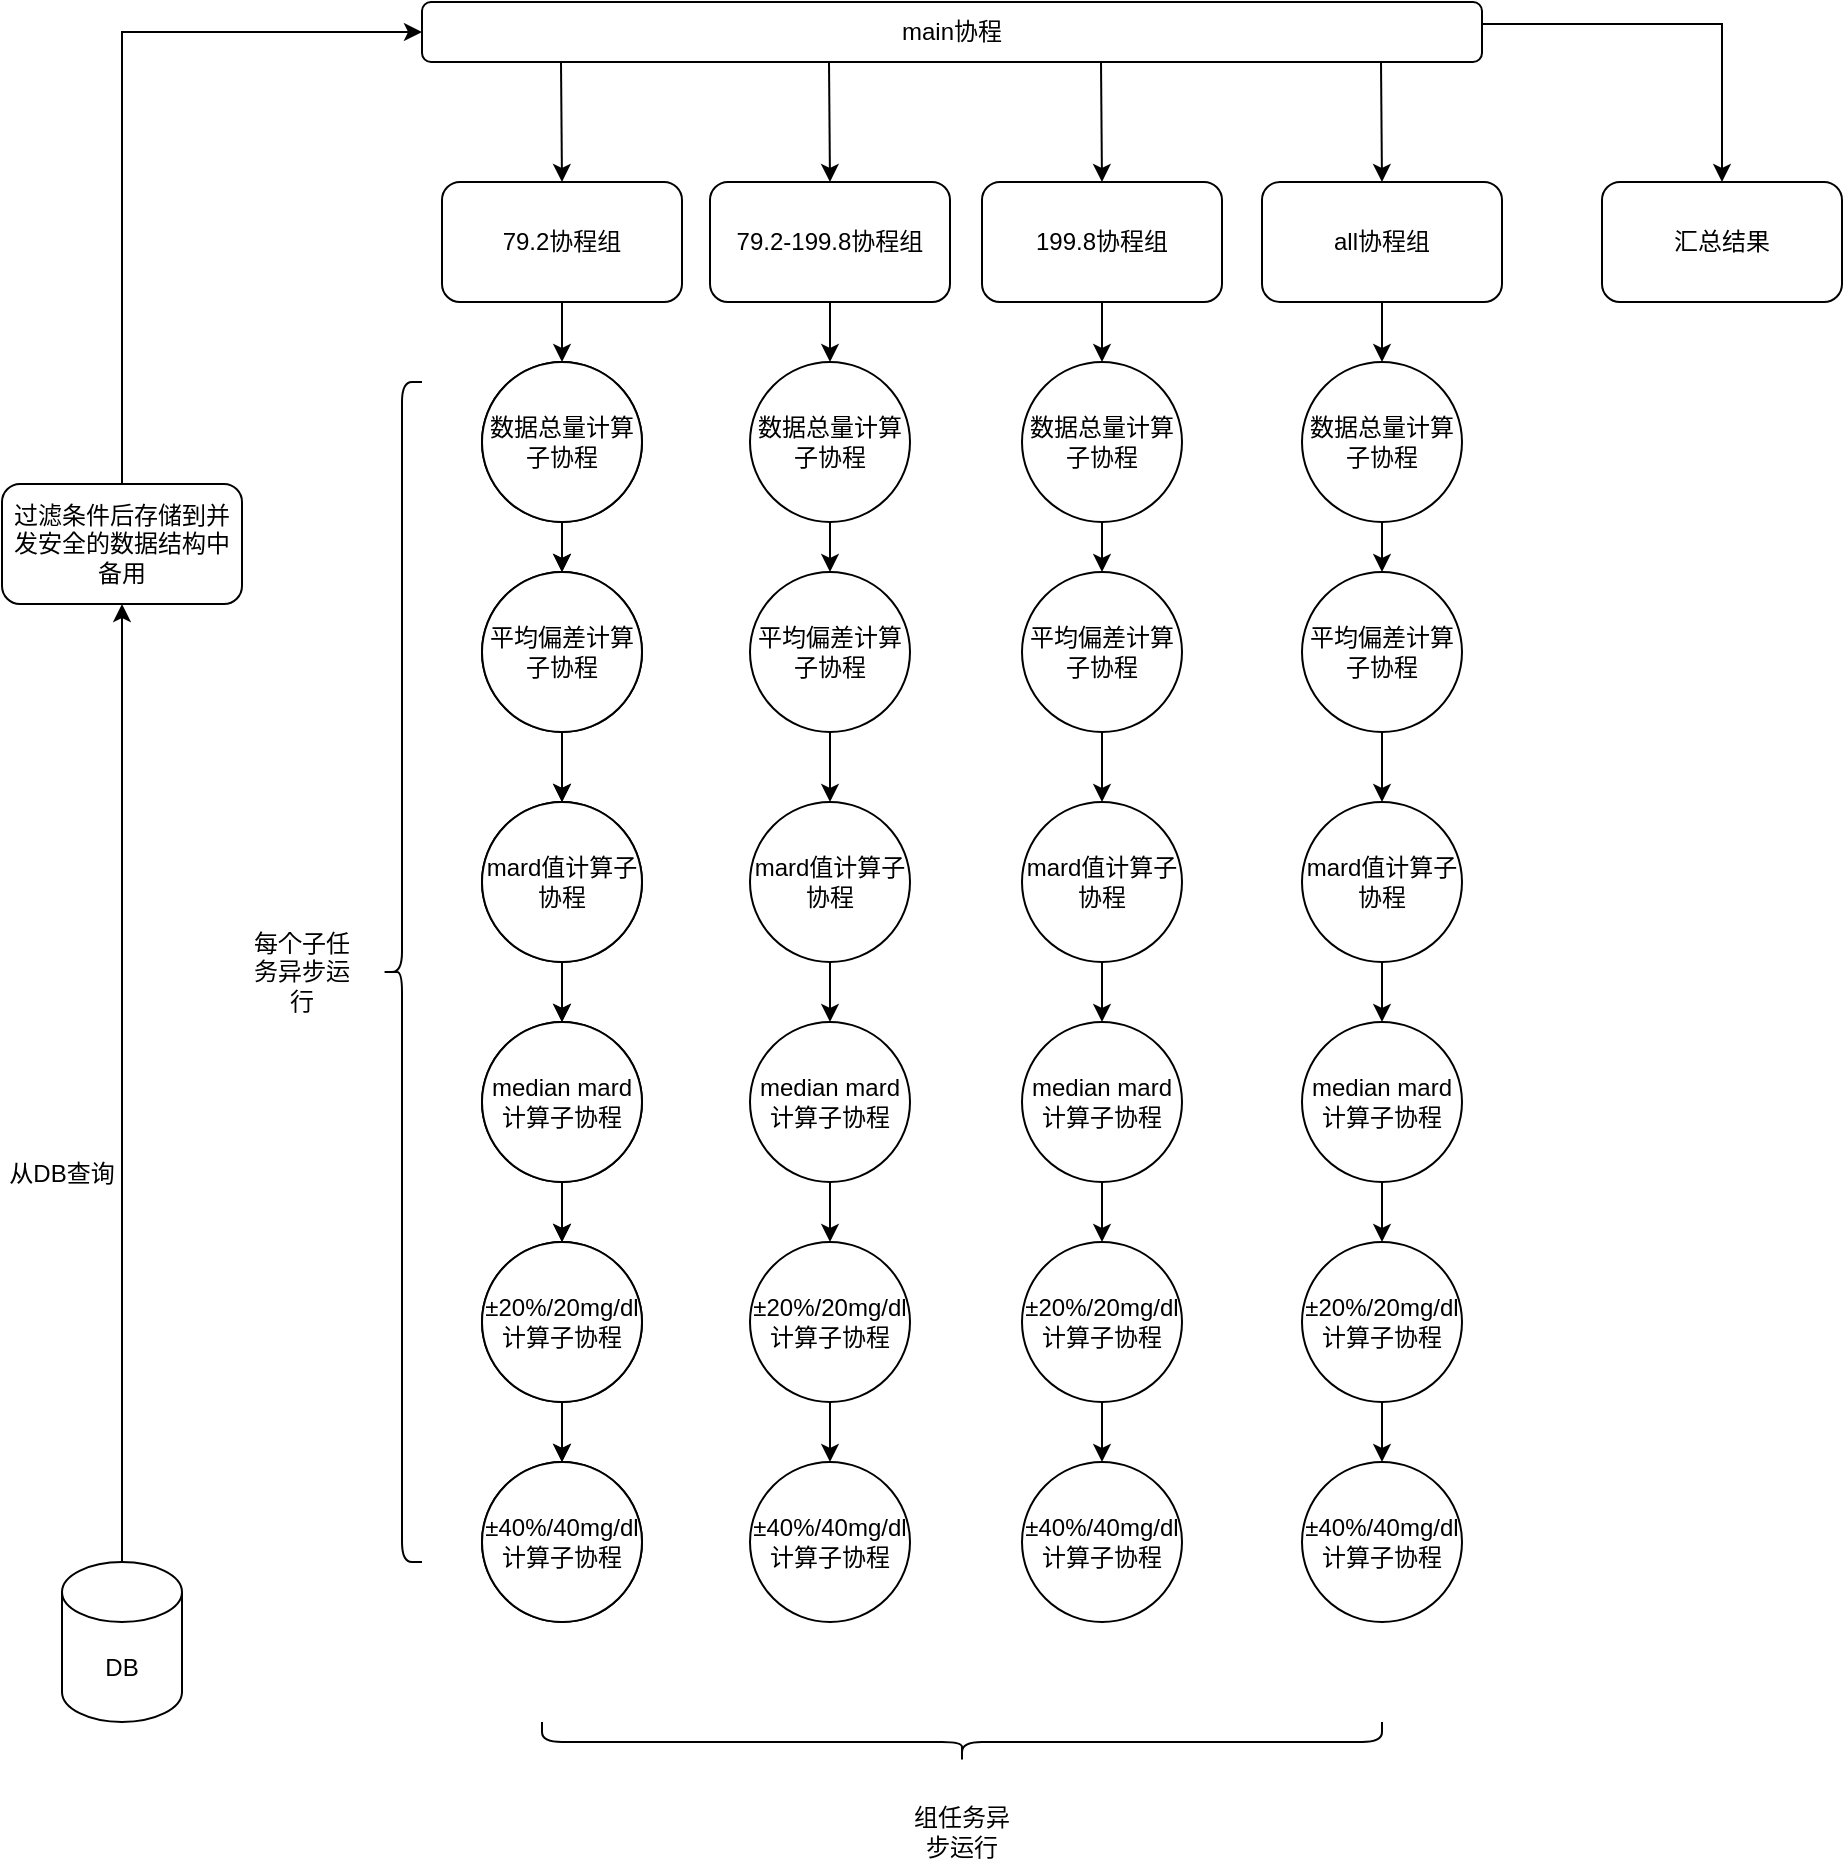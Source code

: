 <mxfile version="22.1.16" type="github">
  <diagram id="C5RBs43oDa-KdzZeNtuy" name="Page-1">
    <mxGraphModel dx="1360" dy="786" grid="1" gridSize="10" guides="1" tooltips="1" connect="1" arrows="1" fold="1" page="1" pageScale="1" pageWidth="827" pageHeight="1169" math="0" shadow="0">
      <root>
        <mxCell id="WIyWlLk6GJQsqaUBKTNV-0" />
        <mxCell id="WIyWlLk6GJQsqaUBKTNV-1" parent="WIyWlLk6GJQsqaUBKTNV-0" />
        <mxCell id="peSS8BjJkWD9wYSKXk7N-2" value="main协程" style="whiteSpace=wrap;html=1;rounded=1;glass=0;strokeWidth=1;shadow=0;" vertex="1" parent="WIyWlLk6GJQsqaUBKTNV-1">
          <mxGeometry x="350" y="89" width="530" height="30" as="geometry" />
        </mxCell>
        <mxCell id="peSS8BjJkWD9wYSKXk7N-28" value="" style="edgeStyle=orthogonalEdgeStyle;rounded=0;orthogonalLoop=1;jettySize=auto;html=1;" edge="1" parent="WIyWlLk6GJQsqaUBKTNV-1" source="peSS8BjJkWD9wYSKXk7N-4" target="peSS8BjJkWD9wYSKXk7N-27">
          <mxGeometry relative="1" as="geometry" />
        </mxCell>
        <mxCell id="peSS8BjJkWD9wYSKXk7N-4" value="79.2协程组" style="whiteSpace=wrap;html=1;rounded=1;glass=0;strokeWidth=1;shadow=0;" vertex="1" parent="WIyWlLk6GJQsqaUBKTNV-1">
          <mxGeometry x="360" y="179" width="120" height="60" as="geometry" />
        </mxCell>
        <mxCell id="peSS8BjJkWD9wYSKXk7N-85" value="" style="edgeStyle=orthogonalEdgeStyle;rounded=0;orthogonalLoop=1;jettySize=auto;html=1;" edge="1" parent="WIyWlLk6GJQsqaUBKTNV-1" source="peSS8BjJkWD9wYSKXk7N-6" target="peSS8BjJkWD9wYSKXk7N-51">
          <mxGeometry relative="1" as="geometry" />
        </mxCell>
        <mxCell id="peSS8BjJkWD9wYSKXk7N-6" value="79.2-199.8协程组" style="whiteSpace=wrap;html=1;rounded=1;glass=0;strokeWidth=1;shadow=0;" vertex="1" parent="WIyWlLk6GJQsqaUBKTNV-1">
          <mxGeometry x="494" y="179" width="120" height="60" as="geometry" />
        </mxCell>
        <mxCell id="peSS8BjJkWD9wYSKXk7N-86" value="" style="edgeStyle=orthogonalEdgeStyle;rounded=0;orthogonalLoop=1;jettySize=auto;html=1;" edge="1" parent="WIyWlLk6GJQsqaUBKTNV-1" source="peSS8BjJkWD9wYSKXk7N-7" target="peSS8BjJkWD9wYSKXk7N-62">
          <mxGeometry relative="1" as="geometry" />
        </mxCell>
        <mxCell id="peSS8BjJkWD9wYSKXk7N-7" value="199.8协程组" style="whiteSpace=wrap;html=1;rounded=1;glass=0;strokeWidth=1;shadow=0;" vertex="1" parent="WIyWlLk6GJQsqaUBKTNV-1">
          <mxGeometry x="630" y="179" width="120" height="60" as="geometry" />
        </mxCell>
        <mxCell id="peSS8BjJkWD9wYSKXk7N-87" value="" style="edgeStyle=orthogonalEdgeStyle;rounded=0;orthogonalLoop=1;jettySize=auto;html=1;" edge="1" parent="WIyWlLk6GJQsqaUBKTNV-1" source="peSS8BjJkWD9wYSKXk7N-8" target="peSS8BjJkWD9wYSKXk7N-84">
          <mxGeometry relative="1" as="geometry" />
        </mxCell>
        <mxCell id="peSS8BjJkWD9wYSKXk7N-8" value="all协程组" style="whiteSpace=wrap;html=1;rounded=1;glass=0;strokeWidth=1;shadow=0;" vertex="1" parent="WIyWlLk6GJQsqaUBKTNV-1">
          <mxGeometry x="770" y="179" width="120" height="60" as="geometry" />
        </mxCell>
        <mxCell id="peSS8BjJkWD9wYSKXk7N-30" value="" style="edgeStyle=orthogonalEdgeStyle;rounded=0;orthogonalLoop=1;jettySize=auto;html=1;" edge="1" parent="WIyWlLk6GJQsqaUBKTNV-1" source="peSS8BjJkWD9wYSKXk7N-27" target="peSS8BjJkWD9wYSKXk7N-29">
          <mxGeometry relative="1" as="geometry" />
        </mxCell>
        <mxCell id="peSS8BjJkWD9wYSKXk7N-27" value="数据总量计算子协程" style="ellipse;whiteSpace=wrap;html=1;rounded=1;glass=0;strokeWidth=1;shadow=0;" vertex="1" parent="WIyWlLk6GJQsqaUBKTNV-1">
          <mxGeometry x="380" y="269" width="80" height="80" as="geometry" />
        </mxCell>
        <mxCell id="peSS8BjJkWD9wYSKXk7N-32" value="" style="edgeStyle=orthogonalEdgeStyle;rounded=0;orthogonalLoop=1;jettySize=auto;html=1;" edge="1" parent="WIyWlLk6GJQsqaUBKTNV-1" source="peSS8BjJkWD9wYSKXk7N-29" target="peSS8BjJkWD9wYSKXk7N-31">
          <mxGeometry relative="1" as="geometry" />
        </mxCell>
        <mxCell id="peSS8BjJkWD9wYSKXk7N-29" value="平均偏差计算子协程" style="ellipse;whiteSpace=wrap;html=1;rounded=1;glass=0;strokeWidth=1;shadow=0;" vertex="1" parent="WIyWlLk6GJQsqaUBKTNV-1">
          <mxGeometry x="380" y="374" width="80" height="80" as="geometry" />
        </mxCell>
        <mxCell id="peSS8BjJkWD9wYSKXk7N-34" value="" style="edgeStyle=orthogonalEdgeStyle;rounded=0;orthogonalLoop=1;jettySize=auto;html=1;" edge="1" parent="WIyWlLk6GJQsqaUBKTNV-1" source="peSS8BjJkWD9wYSKXk7N-31" target="peSS8BjJkWD9wYSKXk7N-33">
          <mxGeometry relative="1" as="geometry" />
        </mxCell>
        <mxCell id="peSS8BjJkWD9wYSKXk7N-31" value="mard值计算子协程" style="ellipse;whiteSpace=wrap;html=1;rounded=1;glass=0;strokeWidth=1;shadow=0;" vertex="1" parent="WIyWlLk6GJQsqaUBKTNV-1">
          <mxGeometry x="380" y="489" width="80" height="80" as="geometry" />
        </mxCell>
        <mxCell id="peSS8BjJkWD9wYSKXk7N-36" value="" style="edgeStyle=orthogonalEdgeStyle;rounded=0;orthogonalLoop=1;jettySize=auto;html=1;" edge="1" parent="WIyWlLk6GJQsqaUBKTNV-1" source="peSS8BjJkWD9wYSKXk7N-33" target="peSS8BjJkWD9wYSKXk7N-35">
          <mxGeometry relative="1" as="geometry" />
        </mxCell>
        <mxCell id="peSS8BjJkWD9wYSKXk7N-33" value="median mard计算子协程" style="ellipse;whiteSpace=wrap;html=1;rounded=1;glass=0;strokeWidth=1;shadow=0;" vertex="1" parent="WIyWlLk6GJQsqaUBKTNV-1">
          <mxGeometry x="380" y="599" width="80" height="80" as="geometry" />
        </mxCell>
        <mxCell id="peSS8BjJkWD9wYSKXk7N-40" value="" style="edgeStyle=orthogonalEdgeStyle;rounded=0;orthogonalLoop=1;jettySize=auto;html=1;" edge="1" parent="WIyWlLk6GJQsqaUBKTNV-1" source="peSS8BjJkWD9wYSKXk7N-35" target="peSS8BjJkWD9wYSKXk7N-39">
          <mxGeometry relative="1" as="geometry" />
        </mxCell>
        <mxCell id="peSS8BjJkWD9wYSKXk7N-35" value="±20%/20mg/dl计算子协程" style="ellipse;whiteSpace=wrap;html=1;rounded=1;glass=0;strokeWidth=1;shadow=0;" vertex="1" parent="WIyWlLk6GJQsqaUBKTNV-1">
          <mxGeometry x="380" y="709" width="80" height="80" as="geometry" />
        </mxCell>
        <mxCell id="peSS8BjJkWD9wYSKXk7N-39" value="±40%/40mg/dl计算子协程" style="ellipse;whiteSpace=wrap;html=1;rounded=1;glass=0;strokeWidth=1;shadow=0;" vertex="1" parent="WIyWlLk6GJQsqaUBKTNV-1">
          <mxGeometry x="380" y="819" width="80" height="80" as="geometry" />
        </mxCell>
        <mxCell id="peSS8BjJkWD9wYSKXk7N-41" value="" style="edgeStyle=orthogonalEdgeStyle;rounded=0;orthogonalLoop=1;jettySize=auto;html=1;" edge="1" source="peSS8BjJkWD9wYSKXk7N-51" target="peSS8BjJkWD9wYSKXk7N-43" parent="WIyWlLk6GJQsqaUBKTNV-1">
          <mxGeometry relative="1" as="geometry" />
        </mxCell>
        <mxCell id="peSS8BjJkWD9wYSKXk7N-42" value="" style="edgeStyle=orthogonalEdgeStyle;rounded=0;orthogonalLoop=1;jettySize=auto;html=1;" edge="1" source="peSS8BjJkWD9wYSKXk7N-43" target="peSS8BjJkWD9wYSKXk7N-45" parent="WIyWlLk6GJQsqaUBKTNV-1">
          <mxGeometry relative="1" as="geometry" />
        </mxCell>
        <mxCell id="peSS8BjJkWD9wYSKXk7N-43" value="平均偏差计算子协程" style="ellipse;whiteSpace=wrap;html=1;rounded=1;glass=0;strokeWidth=1;shadow=0;" vertex="1" parent="WIyWlLk6GJQsqaUBKTNV-1">
          <mxGeometry x="514" y="374" width="80" height="80" as="geometry" />
        </mxCell>
        <mxCell id="peSS8BjJkWD9wYSKXk7N-44" value="" style="edgeStyle=orthogonalEdgeStyle;rounded=0;orthogonalLoop=1;jettySize=auto;html=1;" edge="1" source="peSS8BjJkWD9wYSKXk7N-45" target="peSS8BjJkWD9wYSKXk7N-47" parent="WIyWlLk6GJQsqaUBKTNV-1">
          <mxGeometry relative="1" as="geometry" />
        </mxCell>
        <mxCell id="peSS8BjJkWD9wYSKXk7N-45" value="mard值计算子协程" style="ellipse;whiteSpace=wrap;html=1;rounded=1;glass=0;strokeWidth=1;shadow=0;" vertex="1" parent="WIyWlLk6GJQsqaUBKTNV-1">
          <mxGeometry x="514" y="489" width="80" height="80" as="geometry" />
        </mxCell>
        <mxCell id="peSS8BjJkWD9wYSKXk7N-46" value="" style="edgeStyle=orthogonalEdgeStyle;rounded=0;orthogonalLoop=1;jettySize=auto;html=1;" edge="1" source="peSS8BjJkWD9wYSKXk7N-47" target="peSS8BjJkWD9wYSKXk7N-49" parent="WIyWlLk6GJQsqaUBKTNV-1">
          <mxGeometry relative="1" as="geometry" />
        </mxCell>
        <mxCell id="peSS8BjJkWD9wYSKXk7N-47" value="median mard计算子协程" style="ellipse;whiteSpace=wrap;html=1;rounded=1;glass=0;strokeWidth=1;shadow=0;" vertex="1" parent="WIyWlLk6GJQsqaUBKTNV-1">
          <mxGeometry x="514" y="599" width="80" height="80" as="geometry" />
        </mxCell>
        <mxCell id="peSS8BjJkWD9wYSKXk7N-48" value="" style="edgeStyle=orthogonalEdgeStyle;rounded=0;orthogonalLoop=1;jettySize=auto;html=1;" edge="1" source="peSS8BjJkWD9wYSKXk7N-49" target="peSS8BjJkWD9wYSKXk7N-50" parent="WIyWlLk6GJQsqaUBKTNV-1">
          <mxGeometry relative="1" as="geometry" />
        </mxCell>
        <mxCell id="peSS8BjJkWD9wYSKXk7N-49" value="±20%/20mg/dl计算子协程" style="ellipse;whiteSpace=wrap;html=1;rounded=1;glass=0;strokeWidth=1;shadow=0;" vertex="1" parent="WIyWlLk6GJQsqaUBKTNV-1">
          <mxGeometry x="514" y="709" width="80" height="80" as="geometry" />
        </mxCell>
        <mxCell id="peSS8BjJkWD9wYSKXk7N-50" value="±40%/40mg/dl计算子协程" style="ellipse;whiteSpace=wrap;html=1;rounded=1;glass=0;strokeWidth=1;shadow=0;" vertex="1" parent="WIyWlLk6GJQsqaUBKTNV-1">
          <mxGeometry x="514" y="819" width="80" height="80" as="geometry" />
        </mxCell>
        <mxCell id="peSS8BjJkWD9wYSKXk7N-51" value="数据总量计算子协程" style="ellipse;whiteSpace=wrap;html=1;rounded=1;glass=0;strokeWidth=1;shadow=0;" vertex="1" parent="WIyWlLk6GJQsqaUBKTNV-1">
          <mxGeometry x="514" y="269" width="80" height="80" as="geometry" />
        </mxCell>
        <mxCell id="peSS8BjJkWD9wYSKXk7N-52" value="" style="edgeStyle=orthogonalEdgeStyle;rounded=0;orthogonalLoop=1;jettySize=auto;html=1;" edge="1" source="peSS8BjJkWD9wYSKXk7N-62" target="peSS8BjJkWD9wYSKXk7N-54" parent="WIyWlLk6GJQsqaUBKTNV-1">
          <mxGeometry relative="1" as="geometry" />
        </mxCell>
        <mxCell id="peSS8BjJkWD9wYSKXk7N-53" value="" style="edgeStyle=orthogonalEdgeStyle;rounded=0;orthogonalLoop=1;jettySize=auto;html=1;" edge="1" source="peSS8BjJkWD9wYSKXk7N-54" target="peSS8BjJkWD9wYSKXk7N-56" parent="WIyWlLk6GJQsqaUBKTNV-1">
          <mxGeometry relative="1" as="geometry" />
        </mxCell>
        <mxCell id="peSS8BjJkWD9wYSKXk7N-54" value="平均偏差计算子协程" style="ellipse;whiteSpace=wrap;html=1;rounded=1;glass=0;strokeWidth=1;shadow=0;" vertex="1" parent="WIyWlLk6GJQsqaUBKTNV-1">
          <mxGeometry x="650" y="374" width="80" height="80" as="geometry" />
        </mxCell>
        <mxCell id="peSS8BjJkWD9wYSKXk7N-55" value="" style="edgeStyle=orthogonalEdgeStyle;rounded=0;orthogonalLoop=1;jettySize=auto;html=1;" edge="1" source="peSS8BjJkWD9wYSKXk7N-56" target="peSS8BjJkWD9wYSKXk7N-58" parent="WIyWlLk6GJQsqaUBKTNV-1">
          <mxGeometry relative="1" as="geometry" />
        </mxCell>
        <mxCell id="peSS8BjJkWD9wYSKXk7N-56" value="mard值计算子协程" style="ellipse;whiteSpace=wrap;html=1;rounded=1;glass=0;strokeWidth=1;shadow=0;" vertex="1" parent="WIyWlLk6GJQsqaUBKTNV-1">
          <mxGeometry x="650" y="489" width="80" height="80" as="geometry" />
        </mxCell>
        <mxCell id="peSS8BjJkWD9wYSKXk7N-57" value="" style="edgeStyle=orthogonalEdgeStyle;rounded=0;orthogonalLoop=1;jettySize=auto;html=1;" edge="1" source="peSS8BjJkWD9wYSKXk7N-58" target="peSS8BjJkWD9wYSKXk7N-60" parent="WIyWlLk6GJQsqaUBKTNV-1">
          <mxGeometry relative="1" as="geometry" />
        </mxCell>
        <mxCell id="peSS8BjJkWD9wYSKXk7N-58" value="median mard计算子协程" style="ellipse;whiteSpace=wrap;html=1;rounded=1;glass=0;strokeWidth=1;shadow=0;" vertex="1" parent="WIyWlLk6GJQsqaUBKTNV-1">
          <mxGeometry x="650" y="599" width="80" height="80" as="geometry" />
        </mxCell>
        <mxCell id="peSS8BjJkWD9wYSKXk7N-59" value="" style="edgeStyle=orthogonalEdgeStyle;rounded=0;orthogonalLoop=1;jettySize=auto;html=1;" edge="1" source="peSS8BjJkWD9wYSKXk7N-60" target="peSS8BjJkWD9wYSKXk7N-61" parent="WIyWlLk6GJQsqaUBKTNV-1">
          <mxGeometry relative="1" as="geometry" />
        </mxCell>
        <mxCell id="peSS8BjJkWD9wYSKXk7N-60" value="±20%/20mg/dl计算子协程" style="ellipse;whiteSpace=wrap;html=1;rounded=1;glass=0;strokeWidth=1;shadow=0;" vertex="1" parent="WIyWlLk6GJQsqaUBKTNV-1">
          <mxGeometry x="650" y="709" width="80" height="80" as="geometry" />
        </mxCell>
        <mxCell id="peSS8BjJkWD9wYSKXk7N-61" value="±40%/40mg/dl计算子协程" style="ellipse;whiteSpace=wrap;html=1;rounded=1;glass=0;strokeWidth=1;shadow=0;" vertex="1" parent="WIyWlLk6GJQsqaUBKTNV-1">
          <mxGeometry x="650" y="819" width="80" height="80" as="geometry" />
        </mxCell>
        <mxCell id="peSS8BjJkWD9wYSKXk7N-62" value="数据总量计算子协程" style="ellipse;whiteSpace=wrap;html=1;rounded=1;glass=0;strokeWidth=1;shadow=0;" vertex="1" parent="WIyWlLk6GJQsqaUBKTNV-1">
          <mxGeometry x="650" y="269" width="80" height="80" as="geometry" />
        </mxCell>
        <mxCell id="peSS8BjJkWD9wYSKXk7N-63" value="" style="edgeStyle=orthogonalEdgeStyle;rounded=0;orthogonalLoop=1;jettySize=auto;html=1;" edge="1" parent="WIyWlLk6GJQsqaUBKTNV-1" source="peSS8BjJkWD9wYSKXk7N-64" target="peSS8BjJkWD9wYSKXk7N-66">
          <mxGeometry relative="1" as="geometry" />
        </mxCell>
        <mxCell id="peSS8BjJkWD9wYSKXk7N-64" value="数据总量计算子协程" style="ellipse;whiteSpace=wrap;html=1;rounded=1;glass=0;strokeWidth=1;shadow=0;" vertex="1" parent="WIyWlLk6GJQsqaUBKTNV-1">
          <mxGeometry x="380" y="269" width="80" height="80" as="geometry" />
        </mxCell>
        <mxCell id="peSS8BjJkWD9wYSKXk7N-65" value="" style="edgeStyle=orthogonalEdgeStyle;rounded=0;orthogonalLoop=1;jettySize=auto;html=1;" edge="1" parent="WIyWlLk6GJQsqaUBKTNV-1" source="peSS8BjJkWD9wYSKXk7N-66" target="peSS8BjJkWD9wYSKXk7N-68">
          <mxGeometry relative="1" as="geometry" />
        </mxCell>
        <mxCell id="peSS8BjJkWD9wYSKXk7N-66" value="平均偏差计算子协程" style="ellipse;whiteSpace=wrap;html=1;rounded=1;glass=0;strokeWidth=1;shadow=0;" vertex="1" parent="WIyWlLk6GJQsqaUBKTNV-1">
          <mxGeometry x="380" y="374" width="80" height="80" as="geometry" />
        </mxCell>
        <mxCell id="peSS8BjJkWD9wYSKXk7N-67" value="" style="edgeStyle=orthogonalEdgeStyle;rounded=0;orthogonalLoop=1;jettySize=auto;html=1;" edge="1" parent="WIyWlLk6GJQsqaUBKTNV-1" source="peSS8BjJkWD9wYSKXk7N-68" target="peSS8BjJkWD9wYSKXk7N-70">
          <mxGeometry relative="1" as="geometry" />
        </mxCell>
        <mxCell id="peSS8BjJkWD9wYSKXk7N-68" value="mard值计算子协程" style="ellipse;whiteSpace=wrap;html=1;rounded=1;glass=0;strokeWidth=1;shadow=0;" vertex="1" parent="WIyWlLk6GJQsqaUBKTNV-1">
          <mxGeometry x="380" y="489" width="80" height="80" as="geometry" />
        </mxCell>
        <mxCell id="peSS8BjJkWD9wYSKXk7N-69" value="" style="edgeStyle=orthogonalEdgeStyle;rounded=0;orthogonalLoop=1;jettySize=auto;html=1;" edge="1" parent="WIyWlLk6GJQsqaUBKTNV-1" source="peSS8BjJkWD9wYSKXk7N-70" target="peSS8BjJkWD9wYSKXk7N-72">
          <mxGeometry relative="1" as="geometry" />
        </mxCell>
        <mxCell id="peSS8BjJkWD9wYSKXk7N-70" value="median mard计算子协程" style="ellipse;whiteSpace=wrap;html=1;rounded=1;glass=0;strokeWidth=1;shadow=0;" vertex="1" parent="WIyWlLk6GJQsqaUBKTNV-1">
          <mxGeometry x="380" y="599" width="80" height="80" as="geometry" />
        </mxCell>
        <mxCell id="peSS8BjJkWD9wYSKXk7N-71" value="" style="edgeStyle=orthogonalEdgeStyle;rounded=0;orthogonalLoop=1;jettySize=auto;html=1;" edge="1" parent="WIyWlLk6GJQsqaUBKTNV-1" source="peSS8BjJkWD9wYSKXk7N-72" target="peSS8BjJkWD9wYSKXk7N-73">
          <mxGeometry relative="1" as="geometry" />
        </mxCell>
        <mxCell id="peSS8BjJkWD9wYSKXk7N-72" value="±20%/20mg/dl计算子协程" style="ellipse;whiteSpace=wrap;html=1;rounded=1;glass=0;strokeWidth=1;shadow=0;" vertex="1" parent="WIyWlLk6GJQsqaUBKTNV-1">
          <mxGeometry x="380" y="709" width="80" height="80" as="geometry" />
        </mxCell>
        <mxCell id="peSS8BjJkWD9wYSKXk7N-73" value="±40%/40mg/dl计算子协程" style="ellipse;whiteSpace=wrap;html=1;rounded=1;glass=0;strokeWidth=1;shadow=0;" vertex="1" parent="WIyWlLk6GJQsqaUBKTNV-1">
          <mxGeometry x="380" y="819" width="80" height="80" as="geometry" />
        </mxCell>
        <mxCell id="peSS8BjJkWD9wYSKXk7N-74" value="" style="edgeStyle=orthogonalEdgeStyle;rounded=0;orthogonalLoop=1;jettySize=auto;html=1;" edge="1" source="peSS8BjJkWD9wYSKXk7N-84" target="peSS8BjJkWD9wYSKXk7N-76" parent="WIyWlLk6GJQsqaUBKTNV-1">
          <mxGeometry relative="1" as="geometry" />
        </mxCell>
        <mxCell id="peSS8BjJkWD9wYSKXk7N-75" value="" style="edgeStyle=orthogonalEdgeStyle;rounded=0;orthogonalLoop=1;jettySize=auto;html=1;" edge="1" source="peSS8BjJkWD9wYSKXk7N-76" target="peSS8BjJkWD9wYSKXk7N-78" parent="WIyWlLk6GJQsqaUBKTNV-1">
          <mxGeometry relative="1" as="geometry" />
        </mxCell>
        <mxCell id="peSS8BjJkWD9wYSKXk7N-76" value="平均偏差计算子协程" style="ellipse;whiteSpace=wrap;html=1;rounded=1;glass=0;strokeWidth=1;shadow=0;" vertex="1" parent="WIyWlLk6GJQsqaUBKTNV-1">
          <mxGeometry x="790" y="374" width="80" height="80" as="geometry" />
        </mxCell>
        <mxCell id="peSS8BjJkWD9wYSKXk7N-77" value="" style="edgeStyle=orthogonalEdgeStyle;rounded=0;orthogonalLoop=1;jettySize=auto;html=1;" edge="1" source="peSS8BjJkWD9wYSKXk7N-78" target="peSS8BjJkWD9wYSKXk7N-80" parent="WIyWlLk6GJQsqaUBKTNV-1">
          <mxGeometry relative="1" as="geometry" />
        </mxCell>
        <mxCell id="peSS8BjJkWD9wYSKXk7N-78" value="mard值计算子协程" style="ellipse;whiteSpace=wrap;html=1;rounded=1;glass=0;strokeWidth=1;shadow=0;" vertex="1" parent="WIyWlLk6GJQsqaUBKTNV-1">
          <mxGeometry x="790" y="489" width="80" height="80" as="geometry" />
        </mxCell>
        <mxCell id="peSS8BjJkWD9wYSKXk7N-79" value="" style="edgeStyle=orthogonalEdgeStyle;rounded=0;orthogonalLoop=1;jettySize=auto;html=1;" edge="1" source="peSS8BjJkWD9wYSKXk7N-80" target="peSS8BjJkWD9wYSKXk7N-82" parent="WIyWlLk6GJQsqaUBKTNV-1">
          <mxGeometry relative="1" as="geometry" />
        </mxCell>
        <mxCell id="peSS8BjJkWD9wYSKXk7N-80" value="median mard计算子协程" style="ellipse;whiteSpace=wrap;html=1;rounded=1;glass=0;strokeWidth=1;shadow=0;" vertex="1" parent="WIyWlLk6GJQsqaUBKTNV-1">
          <mxGeometry x="790" y="599" width="80" height="80" as="geometry" />
        </mxCell>
        <mxCell id="peSS8BjJkWD9wYSKXk7N-81" value="" style="edgeStyle=orthogonalEdgeStyle;rounded=0;orthogonalLoop=1;jettySize=auto;html=1;" edge="1" source="peSS8BjJkWD9wYSKXk7N-82" target="peSS8BjJkWD9wYSKXk7N-83" parent="WIyWlLk6GJQsqaUBKTNV-1">
          <mxGeometry relative="1" as="geometry" />
        </mxCell>
        <mxCell id="peSS8BjJkWD9wYSKXk7N-82" value="±20%/20mg/dl计算子协程" style="ellipse;whiteSpace=wrap;html=1;rounded=1;glass=0;strokeWidth=1;shadow=0;" vertex="1" parent="WIyWlLk6GJQsqaUBKTNV-1">
          <mxGeometry x="790" y="709" width="80" height="80" as="geometry" />
        </mxCell>
        <mxCell id="peSS8BjJkWD9wYSKXk7N-83" value="±40%/40mg/dl计算子协程" style="ellipse;whiteSpace=wrap;html=1;rounded=1;glass=0;strokeWidth=1;shadow=0;" vertex="1" parent="WIyWlLk6GJQsqaUBKTNV-1">
          <mxGeometry x="790" y="819" width="80" height="80" as="geometry" />
        </mxCell>
        <mxCell id="peSS8BjJkWD9wYSKXk7N-84" value="数据总量计算子协程" style="ellipse;whiteSpace=wrap;html=1;rounded=1;glass=0;strokeWidth=1;shadow=0;" vertex="1" parent="WIyWlLk6GJQsqaUBKTNV-1">
          <mxGeometry x="790" y="269" width="80" height="80" as="geometry" />
        </mxCell>
        <mxCell id="peSS8BjJkWD9wYSKXk7N-92" value="" style="shape=curlyBracket;whiteSpace=wrap;html=1;rounded=1;labelPosition=left;verticalLabelPosition=middle;align=right;verticalAlign=middle;" vertex="1" parent="WIyWlLk6GJQsqaUBKTNV-1">
          <mxGeometry x="330" y="279" width="20" height="590" as="geometry" />
        </mxCell>
        <mxCell id="peSS8BjJkWD9wYSKXk7N-93" value="每个子任务异步运行" style="text;strokeColor=none;align=center;fillColor=none;html=1;verticalAlign=middle;whiteSpace=wrap;rounded=0;" vertex="1" parent="WIyWlLk6GJQsqaUBKTNV-1">
          <mxGeometry x="260" y="559" width="60" height="30" as="geometry" />
        </mxCell>
        <mxCell id="peSS8BjJkWD9wYSKXk7N-109" value="" style="endArrow=classic;html=1;rounded=0;entryX=0.5;entryY=0;entryDx=0;entryDy=0;" edge="1" parent="WIyWlLk6GJQsqaUBKTNV-1" target="peSS8BjJkWD9wYSKXk7N-4">
          <mxGeometry width="50" height="50" relative="1" as="geometry">
            <mxPoint x="419.5" y="119" as="sourcePoint" />
            <mxPoint x="419.5" y="169" as="targetPoint" />
          </mxGeometry>
        </mxCell>
        <mxCell id="peSS8BjJkWD9wYSKXk7N-112" value="" style="endArrow=classic;html=1;rounded=0;entryX=0.5;entryY=0;entryDx=0;entryDy=0;" edge="1" parent="WIyWlLk6GJQsqaUBKTNV-1">
          <mxGeometry width="50" height="50" relative="1" as="geometry">
            <mxPoint x="553.5" y="119" as="sourcePoint" />
            <mxPoint x="554" y="179" as="targetPoint" />
          </mxGeometry>
        </mxCell>
        <mxCell id="peSS8BjJkWD9wYSKXk7N-113" value="" style="endArrow=classic;html=1;rounded=0;entryX=0.5;entryY=0;entryDx=0;entryDy=0;" edge="1" parent="WIyWlLk6GJQsqaUBKTNV-1">
          <mxGeometry width="50" height="50" relative="1" as="geometry">
            <mxPoint x="689.5" y="119" as="sourcePoint" />
            <mxPoint x="690" y="179" as="targetPoint" />
          </mxGeometry>
        </mxCell>
        <mxCell id="peSS8BjJkWD9wYSKXk7N-114" value="" style="endArrow=classic;html=1;rounded=0;entryX=0.5;entryY=0;entryDx=0;entryDy=0;" edge="1" parent="WIyWlLk6GJQsqaUBKTNV-1">
          <mxGeometry width="50" height="50" relative="1" as="geometry">
            <mxPoint x="829.5" y="119" as="sourcePoint" />
            <mxPoint x="830" y="179" as="targetPoint" />
          </mxGeometry>
        </mxCell>
        <mxCell id="peSS8BjJkWD9wYSKXk7N-115" value="" style="shape=curlyBracket;whiteSpace=wrap;html=1;rounded=1;flipH=1;labelPosition=right;verticalLabelPosition=middle;align=left;verticalAlign=middle;rotation=90;" vertex="1" parent="WIyWlLk6GJQsqaUBKTNV-1">
          <mxGeometry x="610" y="749" width="20" height="420" as="geometry" />
        </mxCell>
        <mxCell id="peSS8BjJkWD9wYSKXk7N-116" value="组任务异步运行" style="text;strokeColor=none;align=center;fillColor=none;html=1;verticalAlign=middle;whiteSpace=wrap;rounded=0;" vertex="1" parent="WIyWlLk6GJQsqaUBKTNV-1">
          <mxGeometry x="590" y="989" width="60" height="30" as="geometry" />
        </mxCell>
        <mxCell id="peSS8BjJkWD9wYSKXk7N-121" value="过滤条件后存储到并发安全的数据结构中备用" style="whiteSpace=wrap;html=1;rounded=1;glass=0;strokeWidth=1;shadow=0;" vertex="1" parent="WIyWlLk6GJQsqaUBKTNV-1">
          <mxGeometry x="140" y="330" width="120" height="60" as="geometry" />
        </mxCell>
        <mxCell id="peSS8BjJkWD9wYSKXk7N-122" value="" style="endArrow=classic;html=1;rounded=0;entryX=0;entryY=0.5;entryDx=0;entryDy=0;exitX=0.5;exitY=0;exitDx=0;exitDy=0;" edge="1" parent="WIyWlLk6GJQsqaUBKTNV-1" source="peSS8BjJkWD9wYSKXk7N-121" target="peSS8BjJkWD9wYSKXk7N-2">
          <mxGeometry width="50" height="50" relative="1" as="geometry">
            <mxPoint x="200" y="180" as="sourcePoint" />
            <mxPoint x="250" y="130" as="targetPoint" />
            <Array as="points">
              <mxPoint x="200" y="104" />
            </Array>
          </mxGeometry>
        </mxCell>
        <mxCell id="peSS8BjJkWD9wYSKXk7N-124" value="" style="edgeStyle=orthogonalEdgeStyle;rounded=0;orthogonalLoop=1;jettySize=auto;html=1;" edge="1" parent="WIyWlLk6GJQsqaUBKTNV-1" source="peSS8BjJkWD9wYSKXk7N-123" target="peSS8BjJkWD9wYSKXk7N-121">
          <mxGeometry relative="1" as="geometry" />
        </mxCell>
        <mxCell id="peSS8BjJkWD9wYSKXk7N-123" value="DB" style="shape=cylinder3;whiteSpace=wrap;html=1;boundedLbl=1;backgroundOutline=1;size=15;" vertex="1" parent="WIyWlLk6GJQsqaUBKTNV-1">
          <mxGeometry x="170" y="869" width="60" height="80" as="geometry" />
        </mxCell>
        <mxCell id="peSS8BjJkWD9wYSKXk7N-130" value="从DB查询" style="text;strokeColor=none;align=center;fillColor=none;html=1;verticalAlign=middle;whiteSpace=wrap;rounded=0;" vertex="1" parent="WIyWlLk6GJQsqaUBKTNV-1">
          <mxGeometry x="140" y="660" width="60" height="30" as="geometry" />
        </mxCell>
        <mxCell id="peSS8BjJkWD9wYSKXk7N-131" value="汇总结果" style="whiteSpace=wrap;html=1;rounded=1;glass=0;strokeWidth=1;shadow=0;" vertex="1" parent="WIyWlLk6GJQsqaUBKTNV-1">
          <mxGeometry x="940" y="179" width="120" height="60" as="geometry" />
        </mxCell>
        <mxCell id="peSS8BjJkWD9wYSKXk7N-132" value="" style="endArrow=classic;html=1;rounded=0;entryX=0.5;entryY=0;entryDx=0;entryDy=0;" edge="1" parent="WIyWlLk6GJQsqaUBKTNV-1" target="peSS8BjJkWD9wYSKXk7N-131">
          <mxGeometry width="50" height="50" relative="1" as="geometry">
            <mxPoint x="880" y="100" as="sourcePoint" />
            <mxPoint x="930" y="50" as="targetPoint" />
            <Array as="points">
              <mxPoint x="1000" y="100" />
            </Array>
          </mxGeometry>
        </mxCell>
      </root>
    </mxGraphModel>
  </diagram>
</mxfile>
